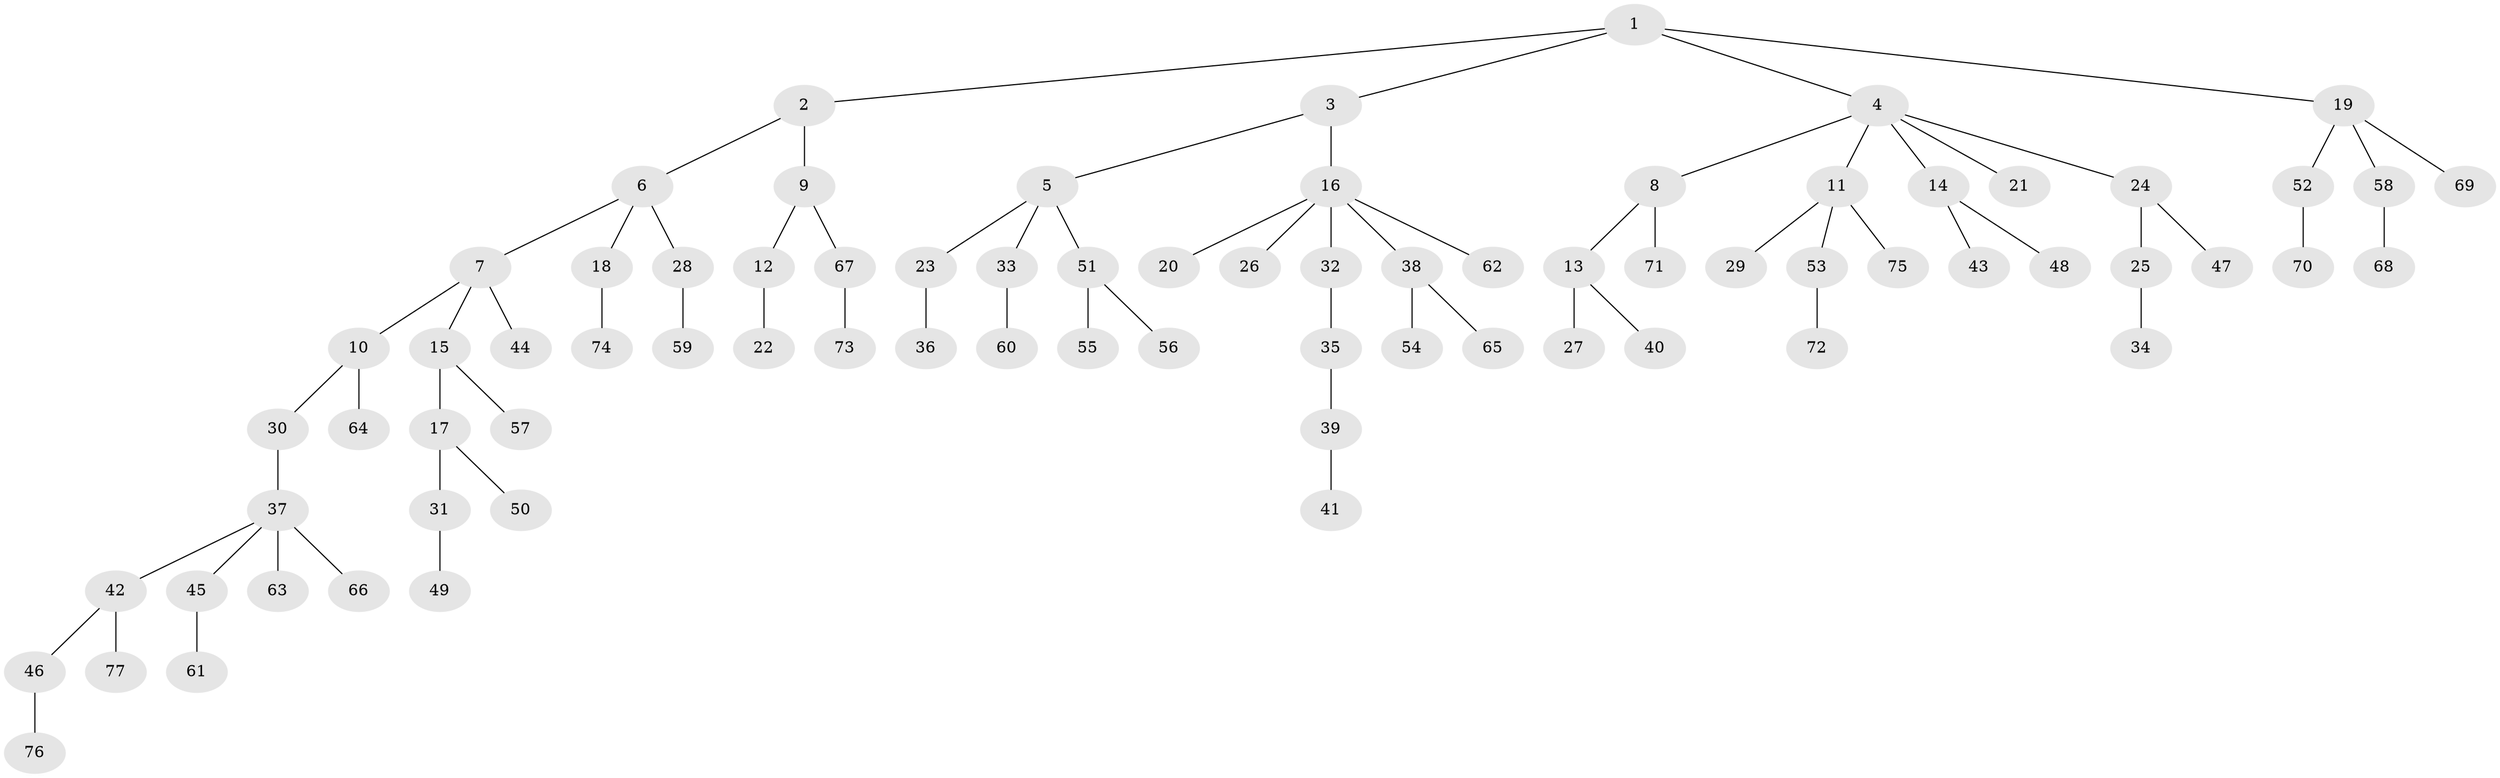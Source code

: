 // Generated by graph-tools (version 1.1) at 2025/50/03/09/25 03:50:19]
// undirected, 77 vertices, 76 edges
graph export_dot {
graph [start="1"]
  node [color=gray90,style=filled];
  1;
  2;
  3;
  4;
  5;
  6;
  7;
  8;
  9;
  10;
  11;
  12;
  13;
  14;
  15;
  16;
  17;
  18;
  19;
  20;
  21;
  22;
  23;
  24;
  25;
  26;
  27;
  28;
  29;
  30;
  31;
  32;
  33;
  34;
  35;
  36;
  37;
  38;
  39;
  40;
  41;
  42;
  43;
  44;
  45;
  46;
  47;
  48;
  49;
  50;
  51;
  52;
  53;
  54;
  55;
  56;
  57;
  58;
  59;
  60;
  61;
  62;
  63;
  64;
  65;
  66;
  67;
  68;
  69;
  70;
  71;
  72;
  73;
  74;
  75;
  76;
  77;
  1 -- 2;
  1 -- 3;
  1 -- 4;
  1 -- 19;
  2 -- 6;
  2 -- 9;
  3 -- 5;
  3 -- 16;
  4 -- 8;
  4 -- 11;
  4 -- 14;
  4 -- 21;
  4 -- 24;
  5 -- 23;
  5 -- 33;
  5 -- 51;
  6 -- 7;
  6 -- 18;
  6 -- 28;
  7 -- 10;
  7 -- 15;
  7 -- 44;
  8 -- 13;
  8 -- 71;
  9 -- 12;
  9 -- 67;
  10 -- 30;
  10 -- 64;
  11 -- 29;
  11 -- 53;
  11 -- 75;
  12 -- 22;
  13 -- 27;
  13 -- 40;
  14 -- 43;
  14 -- 48;
  15 -- 17;
  15 -- 57;
  16 -- 20;
  16 -- 26;
  16 -- 32;
  16 -- 38;
  16 -- 62;
  17 -- 31;
  17 -- 50;
  18 -- 74;
  19 -- 52;
  19 -- 58;
  19 -- 69;
  23 -- 36;
  24 -- 25;
  24 -- 47;
  25 -- 34;
  28 -- 59;
  30 -- 37;
  31 -- 49;
  32 -- 35;
  33 -- 60;
  35 -- 39;
  37 -- 42;
  37 -- 45;
  37 -- 63;
  37 -- 66;
  38 -- 54;
  38 -- 65;
  39 -- 41;
  42 -- 46;
  42 -- 77;
  45 -- 61;
  46 -- 76;
  51 -- 55;
  51 -- 56;
  52 -- 70;
  53 -- 72;
  58 -- 68;
  67 -- 73;
}
